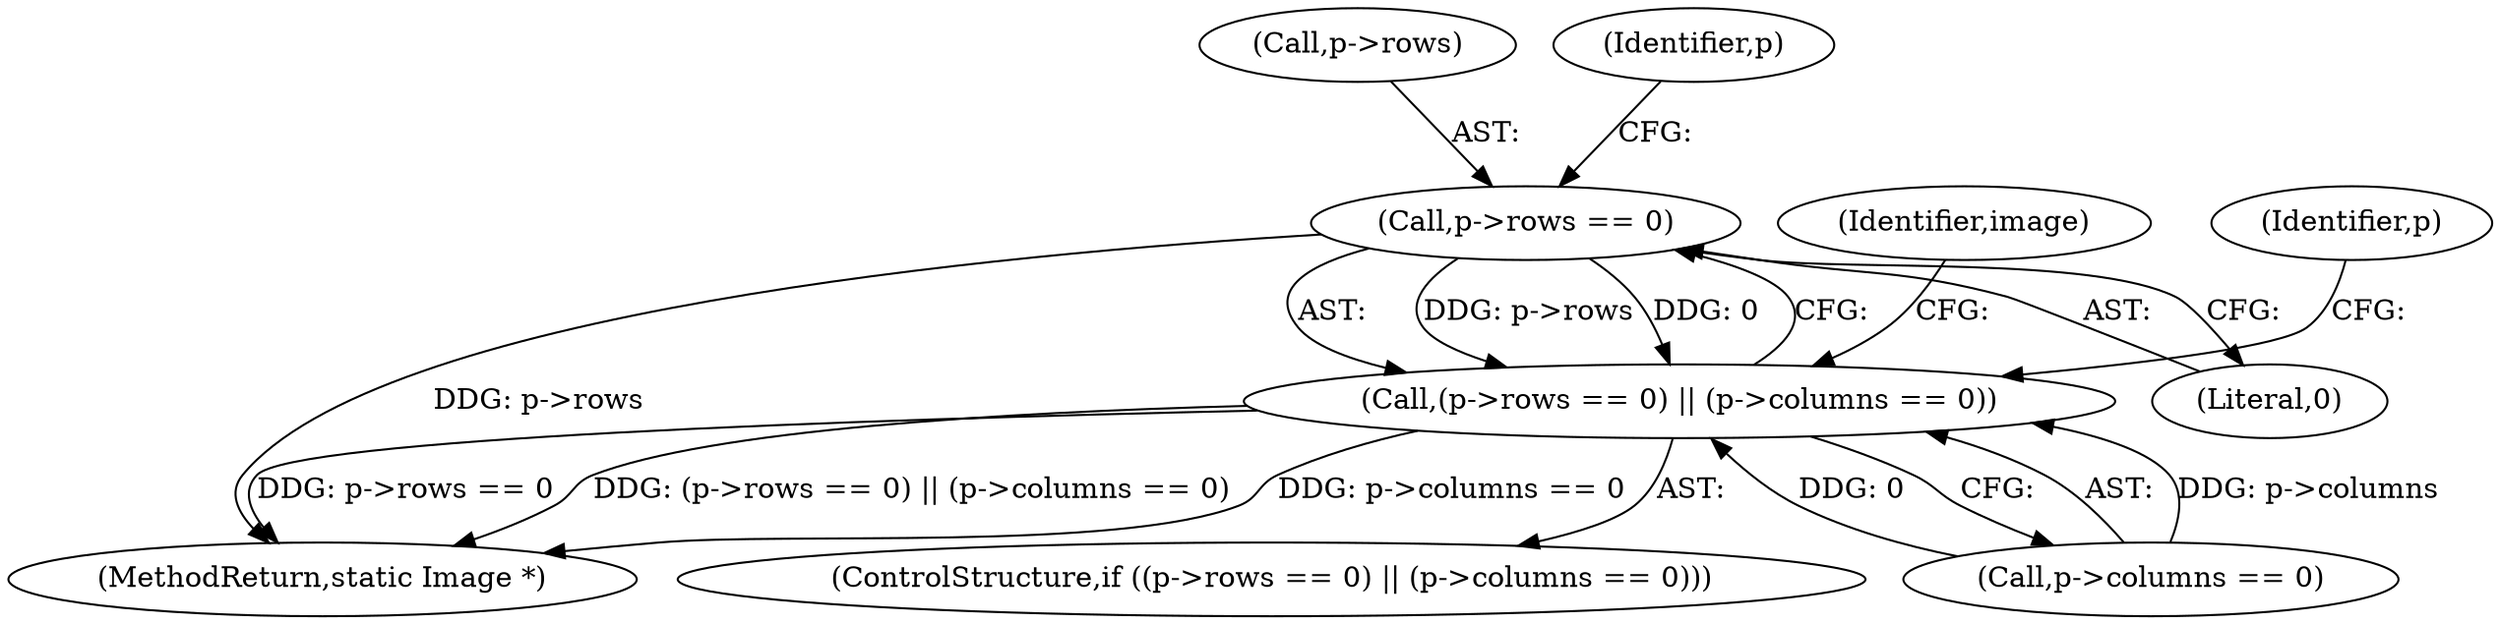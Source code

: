 digraph "0_ImageMagick_f7206618d27c2e69d977abf40e3035a33e5f6be0@pointer" {
"1002196" [label="(Call,p->rows == 0)"];
"1002195" [label="(Call,(p->rows == 0) || (p->columns == 0))"];
"1002314" [label="(MethodReturn,static Image *)"];
"1002197" [label="(Call,p->rows)"];
"1002203" [label="(Identifier,p)"];
"1002200" [label="(Literal,0)"];
"1002227" [label="(Identifier,image)"];
"1002194" [label="(ControlStructure,if ((p->rows == 0) || (p->columns == 0)))"];
"1002196" [label="(Call,p->rows == 0)"];
"1002201" [label="(Call,p->columns == 0)"];
"1002195" [label="(Call,(p->rows == 0) || (p->columns == 0))"];
"1002208" [label="(Identifier,p)"];
"1002196" -> "1002195"  [label="AST: "];
"1002196" -> "1002200"  [label="CFG: "];
"1002197" -> "1002196"  [label="AST: "];
"1002200" -> "1002196"  [label="AST: "];
"1002203" -> "1002196"  [label="CFG: "];
"1002195" -> "1002196"  [label="CFG: "];
"1002196" -> "1002314"  [label="DDG: p->rows"];
"1002196" -> "1002195"  [label="DDG: p->rows"];
"1002196" -> "1002195"  [label="DDG: 0"];
"1002195" -> "1002194"  [label="AST: "];
"1002195" -> "1002201"  [label="CFG: "];
"1002201" -> "1002195"  [label="AST: "];
"1002208" -> "1002195"  [label="CFG: "];
"1002227" -> "1002195"  [label="CFG: "];
"1002195" -> "1002314"  [label="DDG: p->columns == 0"];
"1002195" -> "1002314"  [label="DDG: p->rows == 0"];
"1002195" -> "1002314"  [label="DDG: (p->rows == 0) || (p->columns == 0)"];
"1002201" -> "1002195"  [label="DDG: p->columns"];
"1002201" -> "1002195"  [label="DDG: 0"];
}
